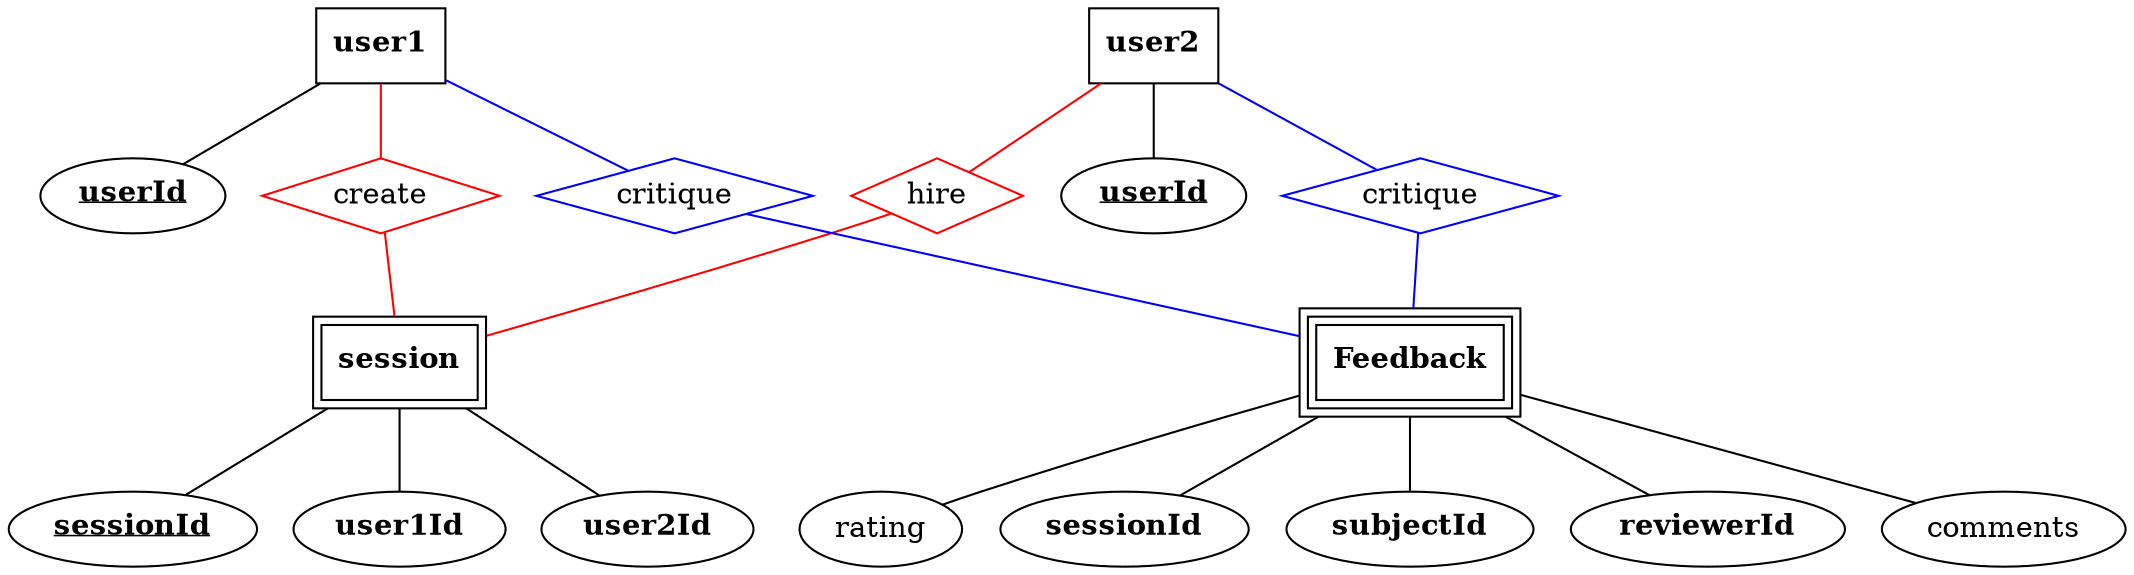 graph G
{
	/* entities */
	user1 [shape=box,label=<<B>user1</B>>];
	user2 [shape=box,label=<<B>user2</B>>];
	feedback [shape=box,peripheries=3,label=<<B>Feedback</B>>];
	session [shape=box,peripheries=2,label=<<B>session</B>>];
	
	/* primary keys */
	user1_id_pk [label=<<B><U>userId</U></B>>];
	user2_id_pk [label=<<B><U>userId</U></B>>];
	session_id_pk [label=<<B><U>sessionId</U></B>>];
	
	/* foreign keys */
	session_user1_id_fk [label=<<B>user1Id</B>>];
	session_user2_id_fk [label=<<B>user2Id</B>>];
	feedback_session_id_fk [label=<<B>sessionId</B>>];
	feedback_user1_id_fk [label=<<B>subjectId</B>>];
	feedback_user2_id_fk [label=<<B>reviewerId</B>>];
	
	/* user1 entity */
	user1 -- user1_id_pk;
	
	/* user2 entity */
	user2 -- user2_id_pk;
	
	/* feedback entity */
	feedback -- feedback_session_id_fk;
	feedback -- feedback_user1_id_fk;
	feedback -- feedback_user2_id_fk;
	feedback -- "comments";
	feedback -- "rating";
	
	/* session entity */
	session -- session_id_pk;
	session -- session_user1_id_fk;
	session -- session_user2_id_fk;
	
	/* relations */
	user1_session [shape=diamond,label="create",color=red];
	user2_session [shape=diamond,label="hire",color=red];
	user1_feedback [shape=diamond,label="critique",color=blue];
	user2_feedback [shape=diamond,label="critique",color=blue];
	
	/* draw relations */
	user1 -- user1_session[color=red];
	user1_session -- session[color=red];
	user2 -- user2_session[color=red];
	user2_session -- session[color=red];
	user1 -- user1_feedback[color=blue];
	user1_feedback -- feedback[color=blue];
	user2 -- user2_feedback[color=blue];
	user2_feedback -- feedback[color=blue];
	
	
}
